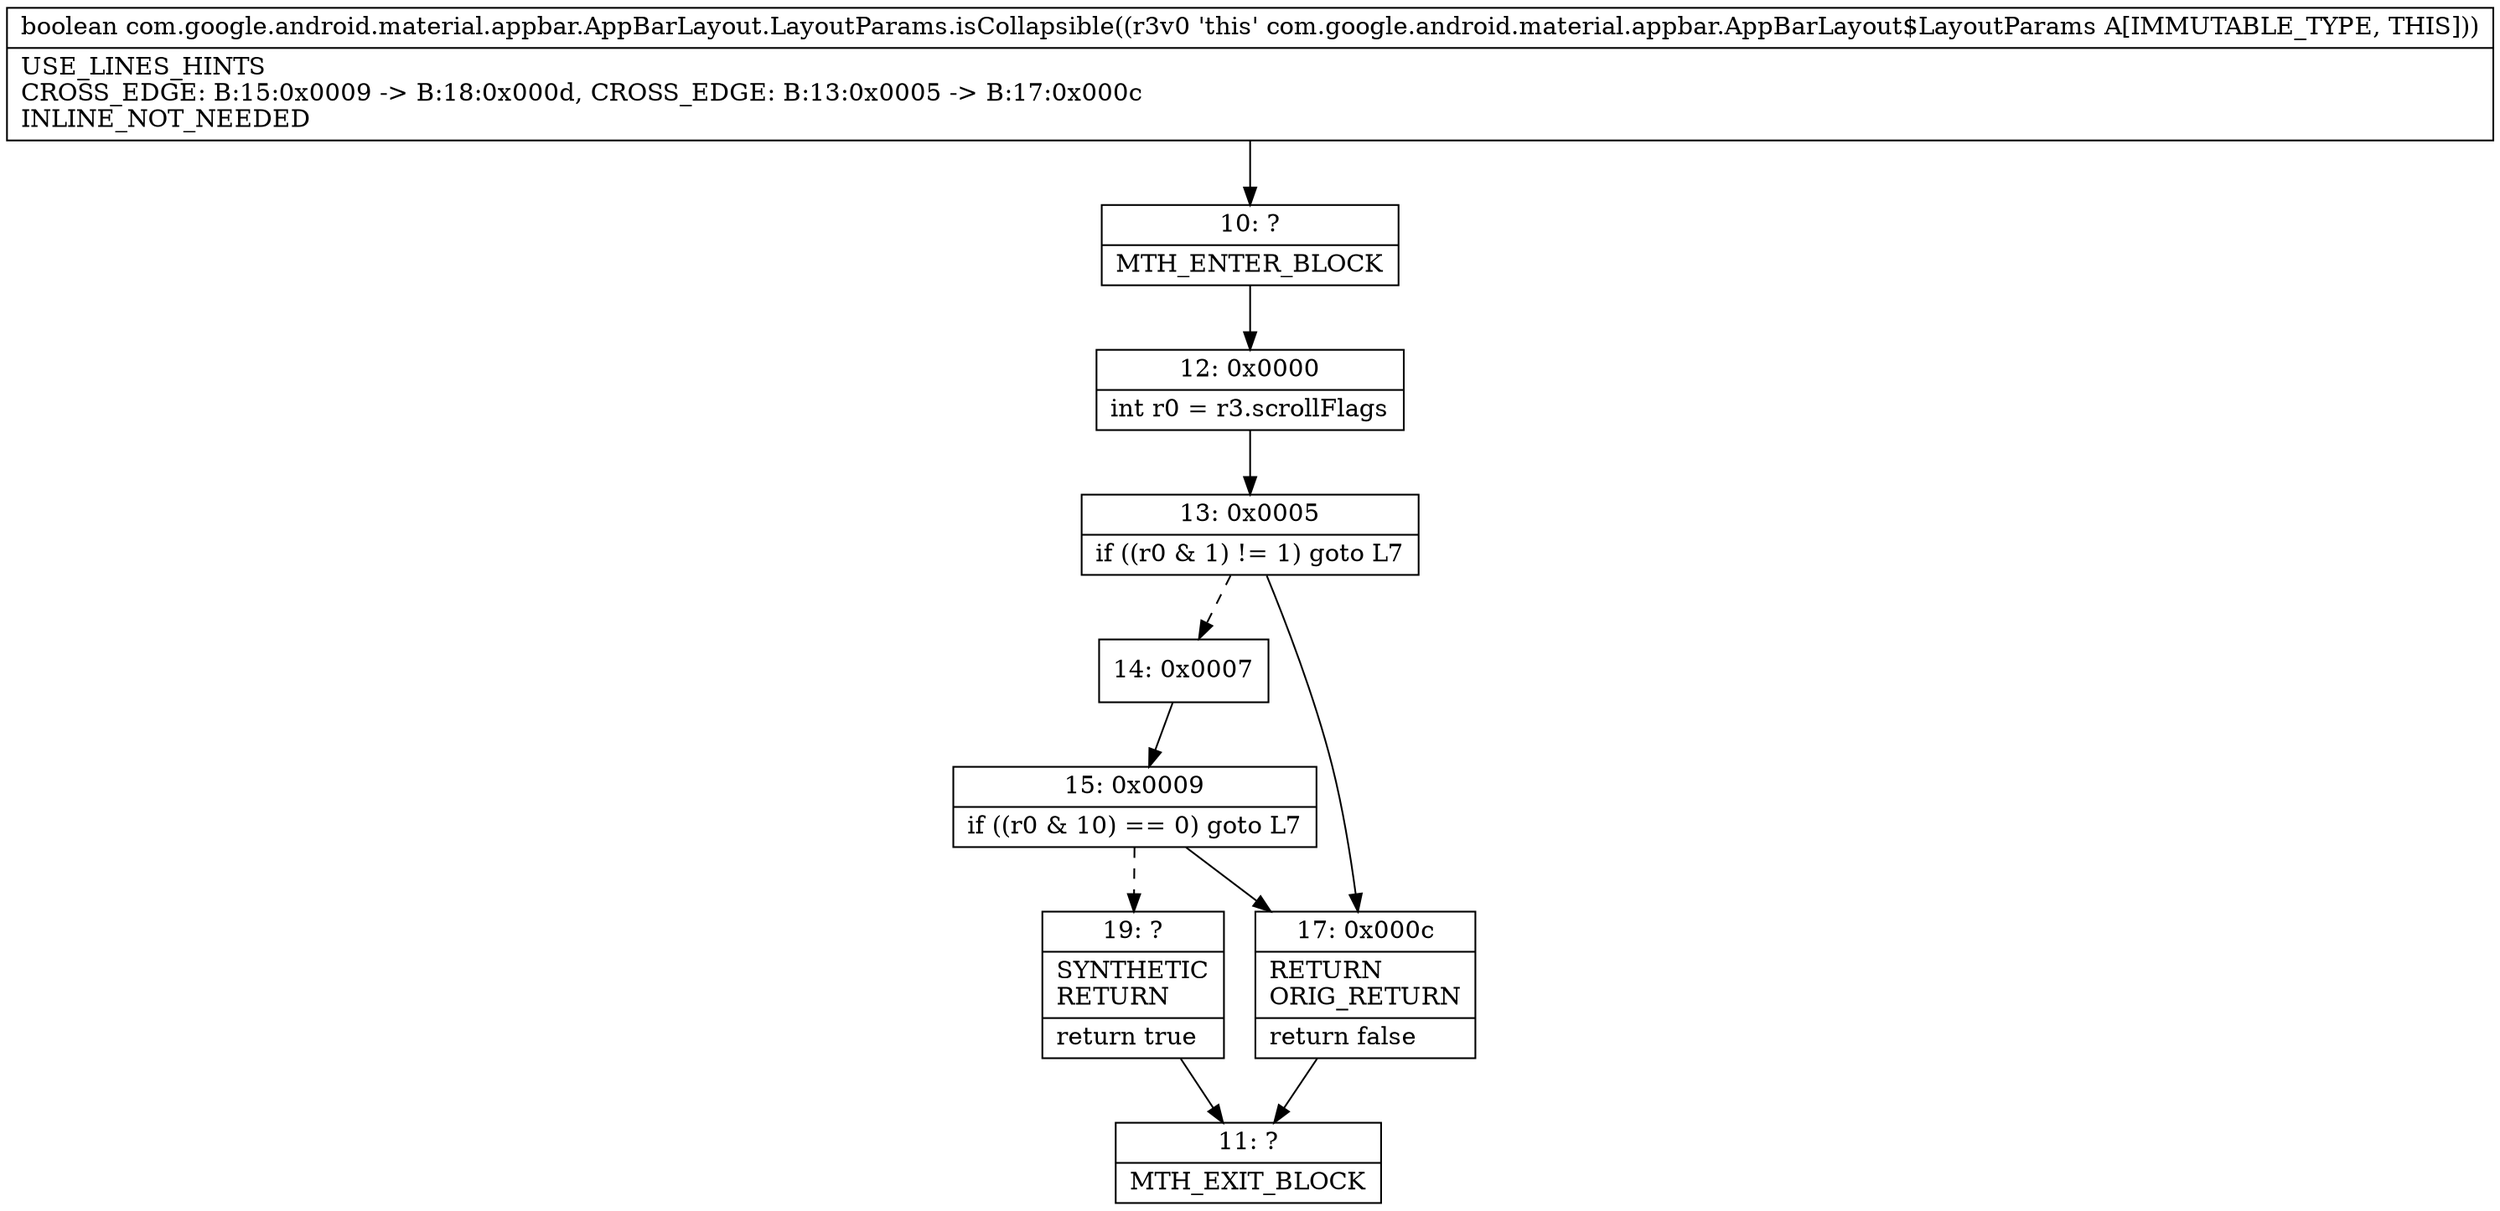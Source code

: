 digraph "CFG forcom.google.android.material.appbar.AppBarLayout.LayoutParams.isCollapsible()Z" {
Node_10 [shape=record,label="{10\:\ ?|MTH_ENTER_BLOCK\l}"];
Node_12 [shape=record,label="{12\:\ 0x0000|int r0 = r3.scrollFlags\l}"];
Node_13 [shape=record,label="{13\:\ 0x0005|if ((r0 & 1) != 1) goto L7\l}"];
Node_14 [shape=record,label="{14\:\ 0x0007}"];
Node_15 [shape=record,label="{15\:\ 0x0009|if ((r0 & 10) == 0) goto L7\l}"];
Node_19 [shape=record,label="{19\:\ ?|SYNTHETIC\lRETURN\l|return true\l}"];
Node_11 [shape=record,label="{11\:\ ?|MTH_EXIT_BLOCK\l}"];
Node_17 [shape=record,label="{17\:\ 0x000c|RETURN\lORIG_RETURN\l|return false\l}"];
MethodNode[shape=record,label="{boolean com.google.android.material.appbar.AppBarLayout.LayoutParams.isCollapsible((r3v0 'this' com.google.android.material.appbar.AppBarLayout$LayoutParams A[IMMUTABLE_TYPE, THIS]))  | USE_LINES_HINTS\lCROSS_EDGE: B:15:0x0009 \-\> B:18:0x000d, CROSS_EDGE: B:13:0x0005 \-\> B:17:0x000c\lINLINE_NOT_NEEDED\l}"];
MethodNode -> Node_10;Node_10 -> Node_12;
Node_12 -> Node_13;
Node_13 -> Node_14[style=dashed];
Node_13 -> Node_17;
Node_14 -> Node_15;
Node_15 -> Node_17;
Node_15 -> Node_19[style=dashed];
Node_19 -> Node_11;
Node_17 -> Node_11;
}

